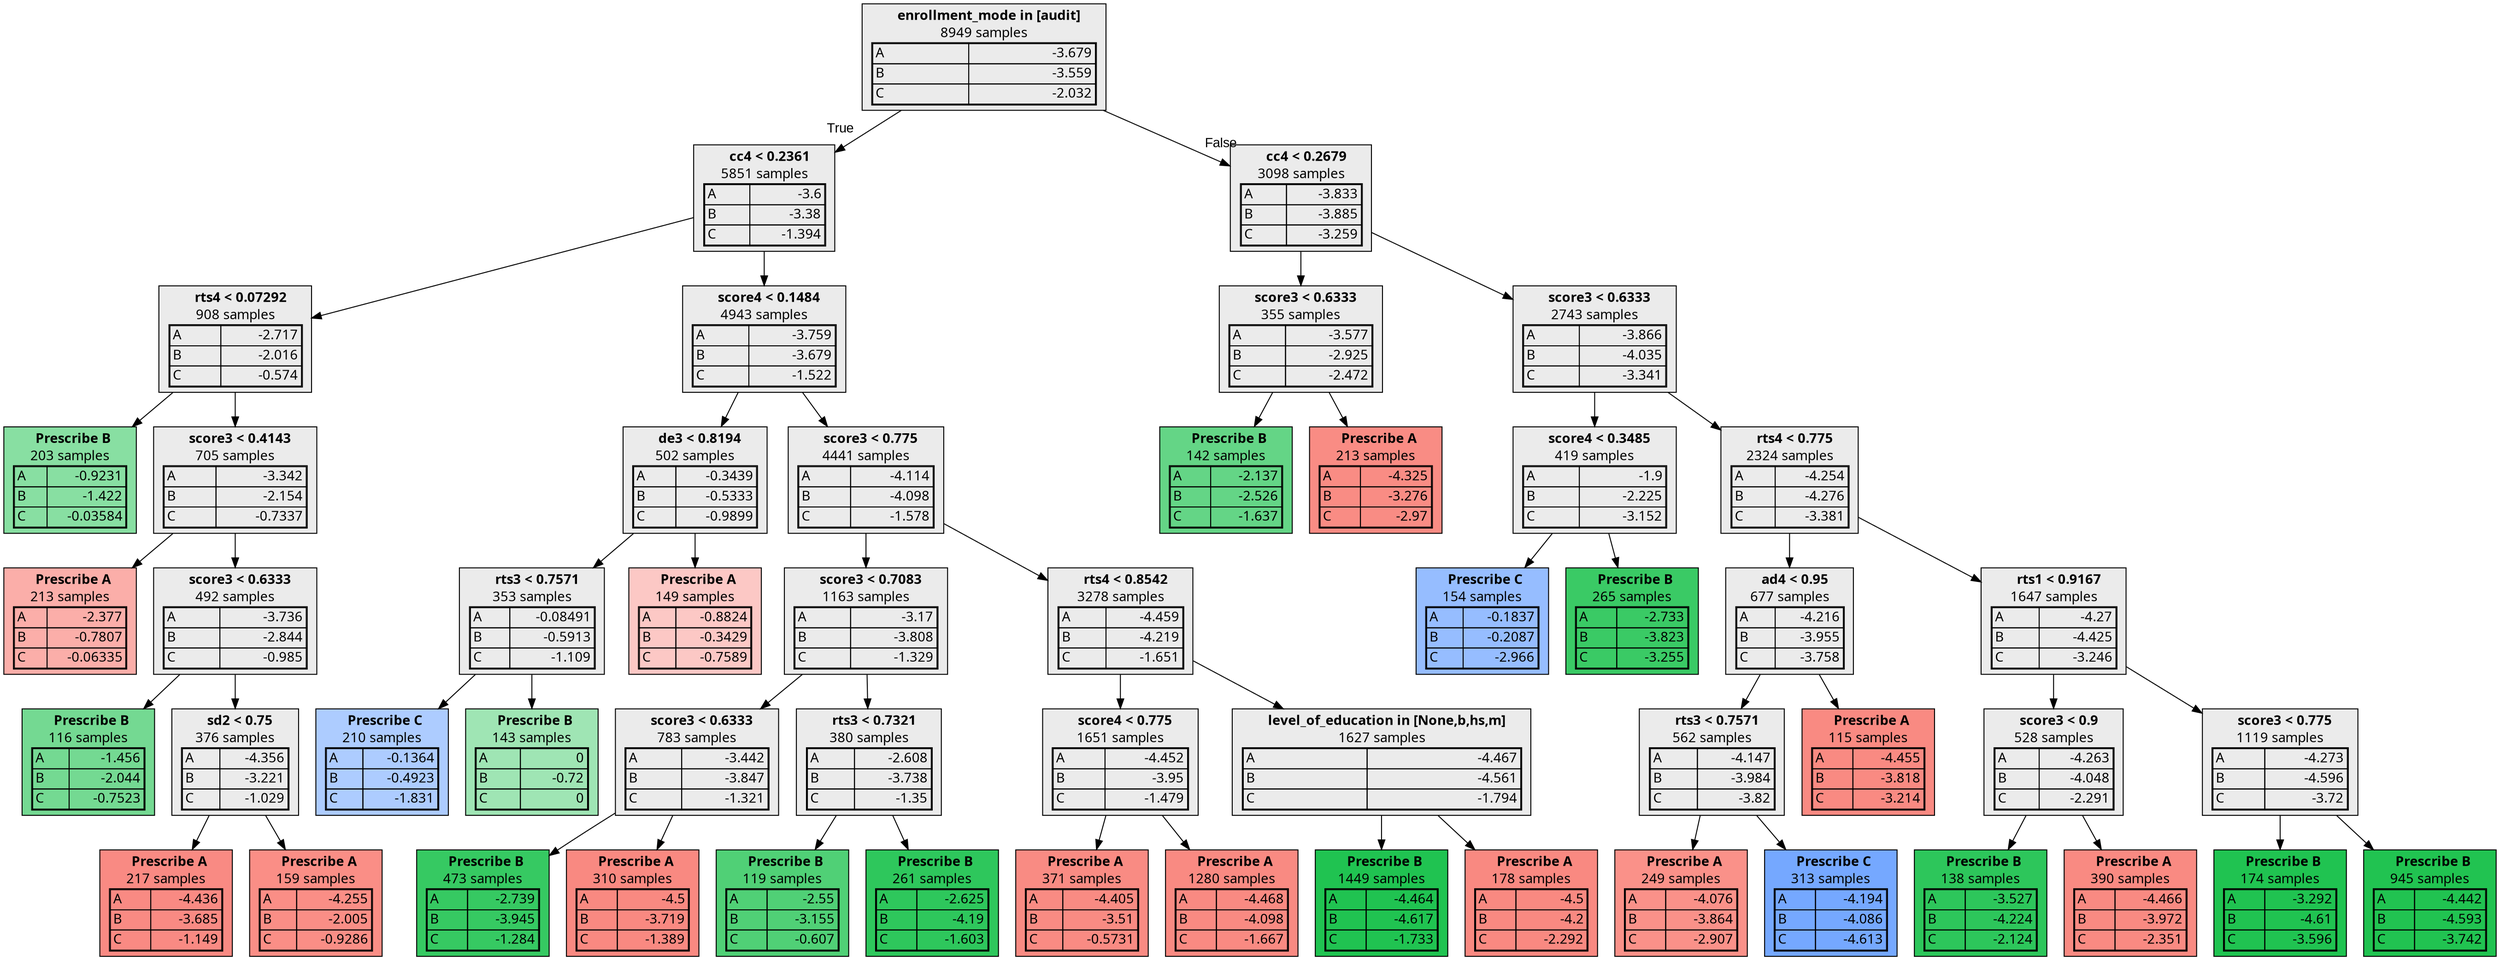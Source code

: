 digraph {
    1 [label=<  <TABLE BORDER="0" CELLPADDING="0">
      <TR>
    <TD>
      <B> enrollment_mode in [audit]</B>
    </TD>
  </TR>

    <TR>
      <TD>8949 samples</TD>
    </TR>
    <TR>
  <TD>
    <TABLE CELLSPACING="0">
      
        <TR class="highlighted">
    <TD ALIGN="LEFT">A</TD>
    <TD ALIGN="RIGHT">-3.679</TD>
  </TR>
  <TR >
    <TD ALIGN="LEFT">B</TD>
    <TD ALIGN="RIGHT">-3.559</TD>
  </TR>
  <TR >
    <TD ALIGN="LEFT">C</TD>
    <TD ALIGN="RIGHT">-2.032</TD>
  </TR>

    </TABLE>
  </TD>
</TR>

  </TABLE>
>,fillcolor="#EBEBEB",shape=box,fontname="bold arial",style="filled"];
    1 -> 2 [labeldistance=2.5, labelangle=45, headlabel="True",fontname="arial"];
    1 -> 33 [labeldistance=2.5, labelangle=-45, headlabel="False",fontname="arial"];
    2 [label=<  <TABLE BORDER="0" CELLPADDING="0">
      <TR>
    <TD>
      <B> cc4 &lt; 0.2361</B>
    </TD>
  </TR>

    <TR>
      <TD>5851 samples</TD>
    </TR>
    <TR>
  <TD>
    <TABLE CELLSPACING="0">
      
        <TR class="highlighted">
    <TD ALIGN="LEFT">A</TD>
    <TD ALIGN="RIGHT">-3.6</TD>
  </TR>
  <TR >
    <TD ALIGN="LEFT">B</TD>
    <TD ALIGN="RIGHT">-3.38</TD>
  </TR>
  <TR >
    <TD ALIGN="LEFT">C</TD>
    <TD ALIGN="RIGHT">-1.394</TD>
  </TR>

    </TABLE>
  </TD>
</TR>

  </TABLE>
>,fillcolor="#EBEBEB",shape=box,fontname="bold arial",style="filled"];
    2 -> 3;
    2 -> 12;
    3 [label=<  <TABLE BORDER="0" CELLPADDING="0">
      <TR>
    <TD>
      <B> rts4 &lt; 0.07292</B>
    </TD>
  </TR>

    <TR>
      <TD>908 samples</TD>
    </TR>
    <TR>
  <TD>
    <TABLE CELLSPACING="0">
      
        <TR class="highlighted">
    <TD ALIGN="LEFT">A</TD>
    <TD ALIGN="RIGHT">-2.717</TD>
  </TR>
  <TR >
    <TD ALIGN="LEFT">B</TD>
    <TD ALIGN="RIGHT">-2.016</TD>
  </TR>
  <TR >
    <TD ALIGN="LEFT">C</TD>
    <TD ALIGN="RIGHT">-0.574</TD>
  </TR>

    </TABLE>
  </TD>
</TR>

  </TABLE>
>,fillcolor="#EBEBEB",shape=box,fontname="bold arial",style="filled"];
    3 -> 4;
    3 -> 5;
    4 [label=<  <TABLE BORDER="0" CELLPADDING="0">
      <TR>
    <TD>
      <B>Prescribe B</B>
    </TD>
  </TR>

    <TR>
      <TD>203 samples</TD>
    </TR>
    <TR>
  <TD>
    <TABLE CELLSPACING="0">
      
        <TR >
    <TD ALIGN="LEFT">A</TD>
    <TD ALIGN="RIGHT">-0.9231</TD>
  </TR>
  <TR class="highlighted">
    <TD ALIGN="LEFT">B</TD>
    <TD ALIGN="RIGHT">-1.422</TD>
  </TR>
  <TR >
    <TD ALIGN="LEFT">C</TD>
    <TD ALIGN="RIGHT">-0.03584</TD>
  </TR>

    </TABLE>
  </TD>
</TR>

  </TABLE>
>,fillcolor="#00BA3877",shape=box,fontname="bold arial",style="filled",color=black];
    5 [label=<  <TABLE BORDER="0" CELLPADDING="0">
      <TR>
    <TD>
      <B> score3 &lt; 0.4143</B>
    </TD>
  </TR>

    <TR>
      <TD>705 samples</TD>
    </TR>
    <TR>
  <TD>
    <TABLE CELLSPACING="0">
      
        <TR class="highlighted">
    <TD ALIGN="LEFT">A</TD>
    <TD ALIGN="RIGHT">-3.342</TD>
  </TR>
  <TR >
    <TD ALIGN="LEFT">B</TD>
    <TD ALIGN="RIGHT">-2.154</TD>
  </TR>
  <TR >
    <TD ALIGN="LEFT">C</TD>
    <TD ALIGN="RIGHT">-0.7337</TD>
  </TR>

    </TABLE>
  </TD>
</TR>

  </TABLE>
>,fillcolor="#EBEBEB",shape=box,fontname="bold arial",style="filled"];
    5 -> 6;
    5 -> 7;
    6 [label=<  <TABLE BORDER="0" CELLPADDING="0">
      <TR>
    <TD>
      <B>Prescribe A</B>
    </TD>
  </TR>

    <TR>
      <TD>213 samples</TD>
    </TR>
    <TR>
  <TD>
    <TABLE CELLSPACING="0">
      
        <TR class="highlighted">
    <TD ALIGN="LEFT">A</TD>
    <TD ALIGN="RIGHT">-2.377</TD>
  </TR>
  <TR >
    <TD ALIGN="LEFT">B</TD>
    <TD ALIGN="RIGHT">-0.7807</TD>
  </TR>
  <TR >
    <TD ALIGN="LEFT">C</TD>
    <TD ALIGN="RIGHT">-0.06335</TD>
  </TR>

    </TABLE>
  </TD>
</TR>

  </TABLE>
>,fillcolor="#F8766D96",shape=box,fontname="bold arial",style="filled",color=black];
    7 [label=<  <TABLE BORDER="0" CELLPADDING="0">
      <TR>
    <TD>
      <B> score3 &lt; 0.6333</B>
    </TD>
  </TR>

    <TR>
      <TD>492 samples</TD>
    </TR>
    <TR>
  <TD>
    <TABLE CELLSPACING="0">
      
        <TR class="highlighted">
    <TD ALIGN="LEFT">A</TD>
    <TD ALIGN="RIGHT">-3.736</TD>
  </TR>
  <TR >
    <TD ALIGN="LEFT">B</TD>
    <TD ALIGN="RIGHT">-2.844</TD>
  </TR>
  <TR >
    <TD ALIGN="LEFT">C</TD>
    <TD ALIGN="RIGHT">-0.985</TD>
  </TR>

    </TABLE>
  </TD>
</TR>

  </TABLE>
>,fillcolor="#EBEBEB",shape=box,fontname="bold arial",style="filled"];
    7 -> 8;
    7 -> 9;
    8 [label=<  <TABLE BORDER="0" CELLPADDING="0">
      <TR>
    <TD>
      <B>Prescribe B</B>
    </TD>
  </TR>

    <TR>
      <TD>116 samples</TD>
    </TR>
    <TR>
  <TD>
    <TABLE CELLSPACING="0">
      
        <TR >
    <TD ALIGN="LEFT">A</TD>
    <TD ALIGN="RIGHT">-1.456</TD>
  </TR>
  <TR class="highlighted">
    <TD ALIGN="LEFT">B</TD>
    <TD ALIGN="RIGHT">-2.044</TD>
  </TR>
  <TR >
    <TD ALIGN="LEFT">C</TD>
    <TD ALIGN="RIGHT">-0.7523</TD>
  </TR>

    </TABLE>
  </TD>
</TR>

  </TABLE>
>,fillcolor="#00BA388b",shape=box,fontname="bold arial",style="filled",color=black];
    9 [label=<  <TABLE BORDER="0" CELLPADDING="0">
      <TR>
    <TD>
      <B> sd2 &lt; 0.75</B>
    </TD>
  </TR>

    <TR>
      <TD>376 samples</TD>
    </TR>
    <TR>
  <TD>
    <TABLE CELLSPACING="0">
      
        <TR class="highlighted">
    <TD ALIGN="LEFT">A</TD>
    <TD ALIGN="RIGHT">-4.356</TD>
  </TR>
  <TR >
    <TD ALIGN="LEFT">B</TD>
    <TD ALIGN="RIGHT">-3.221</TD>
  </TR>
  <TR >
    <TD ALIGN="LEFT">C</TD>
    <TD ALIGN="RIGHT">-1.029</TD>
  </TR>

    </TABLE>
  </TD>
</TR>

  </TABLE>
>,fillcolor="#EBEBEB",shape=box,fontname="bold arial",style="filled"];
    9 -> 10;
    9 -> 11;
    10 [label=<  <TABLE BORDER="0" CELLPADDING="0">
      <TR>
    <TD>
      <B>Prescribe A</B>
    </TD>
  </TR>

    <TR>
      <TD>217 samples</TD>
    </TR>
    <TR>
  <TD>
    <TABLE CELLSPACING="0">
      
        <TR class="highlighted">
    <TD ALIGN="LEFT">A</TD>
    <TD ALIGN="RIGHT">-4.436</TD>
  </TR>
  <TR >
    <TD ALIGN="LEFT">B</TD>
    <TD ALIGN="RIGHT">-3.685</TD>
  </TR>
  <TR >
    <TD ALIGN="LEFT">C</TD>
    <TD ALIGN="RIGHT">-1.149</TD>
  </TR>

    </TABLE>
  </TD>
</TR>

  </TABLE>
>,fillcolor="#F8766Dd9",shape=box,fontname="bold arial",style="filled",color=black];
    11 [label=<  <TABLE BORDER="0" CELLPADDING="0">
      <TR>
    <TD>
      <B>Prescribe A</B>
    </TD>
  </TR>

    <TR>
      <TD>159 samples</TD>
    </TR>
    <TR>
  <TD>
    <TABLE CELLSPACING="0">
      
        <TR class="highlighted">
    <TD ALIGN="LEFT">A</TD>
    <TD ALIGN="RIGHT">-4.255</TD>
  </TR>
  <TR >
    <TD ALIGN="LEFT">B</TD>
    <TD ALIGN="RIGHT">-2.005</TD>
  </TR>
  <TR >
    <TD ALIGN="LEFT">C</TD>
    <TD ALIGN="RIGHT">-0.9286</TD>
  </TR>

    </TABLE>
  </TD>
</TR>

  </TABLE>
>,fillcolor="#F8766Dd3",shape=box,fontname="bold arial",style="filled",color=black];
    12 [label=<  <TABLE BORDER="0" CELLPADDING="0">
      <TR>
    <TD>
      <B> score4 &lt; 0.1484</B>
    </TD>
  </TR>

    <TR>
      <TD>4943 samples</TD>
    </TR>
    <TR>
  <TD>
    <TABLE CELLSPACING="0">
      
        <TR class="highlighted">
    <TD ALIGN="LEFT">A</TD>
    <TD ALIGN="RIGHT">-3.759</TD>
  </TR>
  <TR >
    <TD ALIGN="LEFT">B</TD>
    <TD ALIGN="RIGHT">-3.679</TD>
  </TR>
  <TR >
    <TD ALIGN="LEFT">C</TD>
    <TD ALIGN="RIGHT">-1.522</TD>
  </TR>

    </TABLE>
  </TD>
</TR>

  </TABLE>
>,fillcolor="#EBEBEB",shape=box,fontname="bold arial",style="filled"];
    12 -> 13;
    12 -> 18;
    13 [label=<  <TABLE BORDER="0" CELLPADDING="0">
      <TR>
    <TD>
      <B> de3 &lt; 0.8194</B>
    </TD>
  </TR>

    <TR>
      <TD>502 samples</TD>
    </TR>
    <TR>
  <TD>
    <TABLE CELLSPACING="0">
      
        <TR >
    <TD ALIGN="LEFT">A</TD>
    <TD ALIGN="RIGHT">-0.3439</TD>
  </TR>
  <TR >
    <TD ALIGN="LEFT">B</TD>
    <TD ALIGN="RIGHT">-0.5333</TD>
  </TR>
  <TR class="highlighted">
    <TD ALIGN="LEFT">C</TD>
    <TD ALIGN="RIGHT">-0.9899</TD>
  </TR>

    </TABLE>
  </TD>
</TR>

  </TABLE>
>,fillcolor="#EBEBEB",shape=box,fontname="bold arial",style="filled"];
    13 -> 14;
    13 -> 17;
    14 [label=<  <TABLE BORDER="0" CELLPADDING="0">
      <TR>
    <TD>
      <B> rts3 &lt; 0.7571</B>
    </TD>
  </TR>

    <TR>
      <TD>353 samples</TD>
    </TR>
    <TR>
  <TD>
    <TABLE CELLSPACING="0">
      
        <TR >
    <TD ALIGN="LEFT">A</TD>
    <TD ALIGN="RIGHT">-0.08491</TD>
  </TR>
  <TR >
    <TD ALIGN="LEFT">B</TD>
    <TD ALIGN="RIGHT">-0.5913</TD>
  </TR>
  <TR class="highlighted">
    <TD ALIGN="LEFT">C</TD>
    <TD ALIGN="RIGHT">-1.109</TD>
  </TR>

    </TABLE>
  </TD>
</TR>

  </TABLE>
>,fillcolor="#EBEBEB",shape=box,fontname="bold arial",style="filled"];
    14 -> 15;
    14 -> 16;
    15 [label=<  <TABLE BORDER="0" CELLPADDING="0">
      <TR>
    <TD>
      <B>Prescribe C</B>
    </TD>
  </TR>

    <TR>
      <TD>210 samples</TD>
    </TR>
    <TR>
  <TD>
    <TABLE CELLSPACING="0">
      
        <TR >
    <TD ALIGN="LEFT">A</TD>
    <TD ALIGN="RIGHT">-0.1364</TD>
  </TR>
  <TR >
    <TD ALIGN="LEFT">B</TD>
    <TD ALIGN="RIGHT">-0.4923</TD>
  </TR>
  <TR class="highlighted">
    <TD ALIGN="LEFT">C</TD>
    <TD ALIGN="RIGHT">-1.831</TD>
  </TR>

    </TABLE>
  </TD>
</TR>

  </TABLE>
>,fillcolor="#619CFF84",shape=box,fontname="bold arial",style="filled",color=black];
    16 [label=<  <TABLE BORDER="0" CELLPADDING="0">
      <TR>
    <TD>
      <B>Prescribe B</B>
    </TD>
  </TR>

    <TR>
      <TD>143 samples</TD>
    </TR>
    <TR>
  <TD>
    <TABLE CELLSPACING="0">
      
        <TR >
    <TD ALIGN="LEFT">A</TD>
    <TD ALIGN="RIGHT">0</TD>
  </TR>
  <TR class="highlighted">
    <TD ALIGN="LEFT">B</TD>
    <TD ALIGN="RIGHT">-0.72</TD>
  </TR>
  <TR >
    <TD ALIGN="LEFT">C</TD>
    <TD ALIGN="RIGHT">0</TD>
  </TR>

    </TABLE>
  </TD>
</TR>

  </TABLE>
>,fillcolor="#00BA3860",shape=box,fontname="bold arial",style="filled",color=black];
    17 [label=<  <TABLE BORDER="0" CELLPADDING="0">
      <TR>
    <TD>
      <B>Prescribe A</B>
    </TD>
  </TR>

    <TR>
      <TD>149 samples</TD>
    </TR>
    <TR>
  <TD>
    <TABLE CELLSPACING="0">
      
        <TR class="highlighted">
    <TD ALIGN="LEFT">A</TD>
    <TD ALIGN="RIGHT">-0.8824</TD>
  </TR>
  <TR >
    <TD ALIGN="LEFT">B</TD>
    <TD ALIGN="RIGHT">-0.3429</TD>
  </TR>
  <TR >
    <TD ALIGN="LEFT">C</TD>
    <TD ALIGN="RIGHT">-0.7589</TD>
  </TR>

    </TABLE>
  </TD>
</TR>

  </TABLE>
>,fillcolor="#F8766D65",shape=box,fontname="bold arial",style="filled",color=black];
    18 [label=<  <TABLE BORDER="0" CELLPADDING="0">
      <TR>
    <TD>
      <B> score3 &lt; 0.775</B>
    </TD>
  </TR>

    <TR>
      <TD>4441 samples</TD>
    </TR>
    <TR>
  <TD>
    <TABLE CELLSPACING="0">
      
        <TR class="highlighted">
    <TD ALIGN="LEFT">A</TD>
    <TD ALIGN="RIGHT">-4.114</TD>
  </TR>
  <TR >
    <TD ALIGN="LEFT">B</TD>
    <TD ALIGN="RIGHT">-4.098</TD>
  </TR>
  <TR >
    <TD ALIGN="LEFT">C</TD>
    <TD ALIGN="RIGHT">-1.578</TD>
  </TR>

    </TABLE>
  </TD>
</TR>

  </TABLE>
>,fillcolor="#EBEBEB",shape=box,fontname="bold arial",style="filled"];
    18 -> 19;
    18 -> 26;
    19 [label=<  <TABLE BORDER="0" CELLPADDING="0">
      <TR>
    <TD>
      <B> score3 &lt; 0.7083</B>
    </TD>
  </TR>

    <TR>
      <TD>1163 samples</TD>
    </TR>
    <TR>
  <TD>
    <TABLE CELLSPACING="0">
      
        <TR >
    <TD ALIGN="LEFT">A</TD>
    <TD ALIGN="RIGHT">-3.17</TD>
  </TR>
  <TR class="highlighted">
    <TD ALIGN="LEFT">B</TD>
    <TD ALIGN="RIGHT">-3.808</TD>
  </TR>
  <TR >
    <TD ALIGN="LEFT">C</TD>
    <TD ALIGN="RIGHT">-1.329</TD>
  </TR>

    </TABLE>
  </TD>
</TR>

  </TABLE>
>,fillcolor="#EBEBEB",shape=box,fontname="bold arial",style="filled"];
    19 -> 20;
    19 -> 23;
    20 [label=<  <TABLE BORDER="0" CELLPADDING="0">
      <TR>
    <TD>
      <B> score3 &lt; 0.6333</B>
    </TD>
  </TR>

    <TR>
      <TD>783 samples</TD>
    </TR>
    <TR>
  <TD>
    <TABLE CELLSPACING="0">
      
        <TR >
    <TD ALIGN="LEFT">A</TD>
    <TD ALIGN="RIGHT">-3.442</TD>
  </TR>
  <TR class="highlighted">
    <TD ALIGN="LEFT">B</TD>
    <TD ALIGN="RIGHT">-3.847</TD>
  </TR>
  <TR >
    <TD ALIGN="LEFT">C</TD>
    <TD ALIGN="RIGHT">-1.321</TD>
  </TR>

    </TABLE>
  </TD>
</TR>

  </TABLE>
>,fillcolor="#EBEBEB",shape=box,fontname="bold arial",style="filled"];
    20 -> 21;
    20 -> 22;
    21 [label=<  <TABLE BORDER="0" CELLPADDING="0">
      <TR>
    <TD>
      <B>Prescribe B</B>
    </TD>
  </TR>

    <TR>
      <TD>473 samples</TD>
    </TR>
    <TR>
  <TD>
    <TABLE CELLSPACING="0">
      
        <TR >
    <TD ALIGN="LEFT">A</TD>
    <TD ALIGN="RIGHT">-2.739</TD>
  </TR>
  <TR class="highlighted">
    <TD ALIGN="LEFT">B</TD>
    <TD ALIGN="RIGHT">-3.945</TD>
  </TR>
  <TR >
    <TD ALIGN="LEFT">C</TD>
    <TD ALIGN="RIGHT">-1.284</TD>
  </TR>

    </TABLE>
  </TD>
</TR>

  </TABLE>
>,fillcolor="#00BA38c9",shape=box,fontname="bold arial",style="filled",color=black];
    22 [label=<  <TABLE BORDER="0" CELLPADDING="0">
      <TR>
    <TD>
      <B>Prescribe A</B>
    </TD>
  </TR>

    <TR>
      <TD>310 samples</TD>
    </TR>
    <TR>
  <TD>
    <TABLE CELLSPACING="0">
      
        <TR class="highlighted">
    <TD ALIGN="LEFT">A</TD>
    <TD ALIGN="RIGHT">-4.5</TD>
  </TR>
  <TR >
    <TD ALIGN="LEFT">B</TD>
    <TD ALIGN="RIGHT">-3.719</TD>
  </TR>
  <TR >
    <TD ALIGN="LEFT">C</TD>
    <TD ALIGN="RIGHT">-1.389</TD>
  </TR>

    </TABLE>
  </TD>
</TR>

  </TABLE>
>,fillcolor="#F8766Ddb",shape=box,fontname="bold arial",style="filled",color=black];
    23 [label=<  <TABLE BORDER="0" CELLPADDING="0">
      <TR>
    <TD>
      <B> rts3 &lt; 0.7321</B>
    </TD>
  </TR>

    <TR>
      <TD>380 samples</TD>
    </TR>
    <TR>
  <TD>
    <TABLE CELLSPACING="0">
      
        <TR >
    <TD ALIGN="LEFT">A</TD>
    <TD ALIGN="RIGHT">-2.608</TD>
  </TR>
  <TR class="highlighted">
    <TD ALIGN="LEFT">B</TD>
    <TD ALIGN="RIGHT">-3.738</TD>
  </TR>
  <TR >
    <TD ALIGN="LEFT">C</TD>
    <TD ALIGN="RIGHT">-1.35</TD>
  </TR>

    </TABLE>
  </TD>
</TR>

  </TABLE>
>,fillcolor="#EBEBEB",shape=box,fontname="bold arial",style="filled"];
    23 -> 24;
    23 -> 25;
    24 [label=<  <TABLE BORDER="0" CELLPADDING="0">
      <TR>
    <TD>
      <B>Prescribe B</B>
    </TD>
  </TR>

    <TR>
      <TD>119 samples</TD>
    </TR>
    <TR>
  <TD>
    <TABLE CELLSPACING="0">
      
        <TR >
    <TD ALIGN="LEFT">A</TD>
    <TD ALIGN="RIGHT">-2.55</TD>
  </TR>
  <TR class="highlighted">
    <TD ALIGN="LEFT">B</TD>
    <TD ALIGN="RIGHT">-3.155</TD>
  </TR>
  <TR >
    <TD ALIGN="LEFT">C</TD>
    <TD ALIGN="RIGHT">-0.607</TD>
  </TR>

    </TABLE>
  </TD>
</TR>

  </TABLE>
>,fillcolor="#00BA38af",shape=box,fontname="bold arial",style="filled",color=black];
    25 [label=<  <TABLE BORDER="0" CELLPADDING="0">
      <TR>
    <TD>
      <B>Prescribe B</B>
    </TD>
  </TR>

    <TR>
      <TD>261 samples</TD>
    </TR>
    <TR>
  <TD>
    <TABLE CELLSPACING="0">
      
        <TR >
    <TD ALIGN="LEFT">A</TD>
    <TD ALIGN="RIGHT">-2.625</TD>
  </TR>
  <TR class="highlighted">
    <TD ALIGN="LEFT">B</TD>
    <TD ALIGN="RIGHT">-4.19</TD>
  </TR>
  <TR >
    <TD ALIGN="LEFT">C</TD>
    <TD ALIGN="RIGHT">-1.603</TD>
  </TR>

    </TABLE>
  </TD>
</TR>

  </TABLE>
>,fillcolor="#00BA38d1",shape=box,fontname="bold arial",style="filled",color=black];
    26 [label=<  <TABLE BORDER="0" CELLPADDING="0">
      <TR>
    <TD>
      <B> rts4 &lt; 0.8542</B>
    </TD>
  </TR>

    <TR>
      <TD>3278 samples</TD>
    </TR>
    <TR>
  <TD>
    <TABLE CELLSPACING="0">
      
        <TR class="highlighted">
    <TD ALIGN="LEFT">A</TD>
    <TD ALIGN="RIGHT">-4.459</TD>
  </TR>
  <TR >
    <TD ALIGN="LEFT">B</TD>
    <TD ALIGN="RIGHT">-4.219</TD>
  </TR>
  <TR >
    <TD ALIGN="LEFT">C</TD>
    <TD ALIGN="RIGHT">-1.651</TD>
  </TR>

    </TABLE>
  </TD>
</TR>

  </TABLE>
>,fillcolor="#EBEBEB",shape=box,fontname="bold arial",style="filled"];
    26 -> 27;
    26 -> 30;
    27 [label=<  <TABLE BORDER="0" CELLPADDING="0">
      <TR>
    <TD>
      <B> score4 &lt; 0.775</B>
    </TD>
  </TR>

    <TR>
      <TD>1651 samples</TD>
    </TR>
    <TR>
  <TD>
    <TABLE CELLSPACING="0">
      
        <TR class="highlighted">
    <TD ALIGN="LEFT">A</TD>
    <TD ALIGN="RIGHT">-4.452</TD>
  </TR>
  <TR >
    <TD ALIGN="LEFT">B</TD>
    <TD ALIGN="RIGHT">-3.95</TD>
  </TR>
  <TR >
    <TD ALIGN="LEFT">C</TD>
    <TD ALIGN="RIGHT">-1.479</TD>
  </TR>

    </TABLE>
  </TD>
</TR>

  </TABLE>
>,fillcolor="#EBEBEB",shape=box,fontname="bold arial",style="filled"];
    27 -> 28;
    27 -> 29;
    28 [label=<  <TABLE BORDER="0" CELLPADDING="0">
      <TR>
    <TD>
      <B>Prescribe A</B>
    </TD>
  </TR>

    <TR>
      <TD>371 samples</TD>
    </TR>
    <TR>
  <TD>
    <TABLE CELLSPACING="0">
      
        <TR class="highlighted">
    <TD ALIGN="LEFT">A</TD>
    <TD ALIGN="RIGHT">-4.405</TD>
  </TR>
  <TR >
    <TD ALIGN="LEFT">B</TD>
    <TD ALIGN="RIGHT">-3.51</TD>
  </TR>
  <TR >
    <TD ALIGN="LEFT">C</TD>
    <TD ALIGN="RIGHT">-0.5731</TD>
  </TR>

    </TABLE>
  </TD>
</TR>

  </TABLE>
>,fillcolor="#F8766Dd8",shape=box,fontname="bold arial",style="filled",color=black];
    29 [label=<  <TABLE BORDER="0" CELLPADDING="0">
      <TR>
    <TD>
      <B>Prescribe A</B>
    </TD>
  </TR>

    <TR>
      <TD>1280 samples</TD>
    </TR>
    <TR>
  <TD>
    <TABLE CELLSPACING="0">
      
        <TR class="highlighted">
    <TD ALIGN="LEFT">A</TD>
    <TD ALIGN="RIGHT">-4.468</TD>
  </TR>
  <TR >
    <TD ALIGN="LEFT">B</TD>
    <TD ALIGN="RIGHT">-4.098</TD>
  </TR>
  <TR >
    <TD ALIGN="LEFT">C</TD>
    <TD ALIGN="RIGHT">-1.667</TD>
  </TR>

    </TABLE>
  </TD>
</TR>

  </TABLE>
>,fillcolor="#F8766Dda",shape=box,fontname="bold arial",style="filled",color=black];
    30 [label=<  <TABLE BORDER="0" CELLPADDING="0">
      <TR>
    <TD>
      <B> level_of_education in [None,b,hs,m]</B>
    </TD>
  </TR>

    <TR>
      <TD>1627 samples</TD>
    </TR>
    <TR>
  <TD>
    <TABLE CELLSPACING="0">
      
        <TR >
    <TD ALIGN="LEFT">A</TD>
    <TD ALIGN="RIGHT">-4.467</TD>
  </TR>
  <TR class="highlighted">
    <TD ALIGN="LEFT">B</TD>
    <TD ALIGN="RIGHT">-4.561</TD>
  </TR>
  <TR >
    <TD ALIGN="LEFT">C</TD>
    <TD ALIGN="RIGHT">-1.794</TD>
  </TR>

    </TABLE>
  </TD>
</TR>

  </TABLE>
>,fillcolor="#EBEBEB",shape=box,fontname="bold arial",style="filled"];
    30 -> 31;
    30 -> 32;
    31 [label=<  <TABLE BORDER="0" CELLPADDING="0">
      <TR>
    <TD>
      <B>Prescribe B</B>
    </TD>
  </TR>

    <TR>
      <TD>1449 samples</TD>
    </TR>
    <TR>
  <TD>
    <TABLE CELLSPACING="0">
      
        <TR >
    <TD ALIGN="LEFT">A</TD>
    <TD ALIGN="RIGHT">-4.464</TD>
  </TR>
  <TR class="highlighted">
    <TD ALIGN="LEFT">B</TD>
    <TD ALIGN="RIGHT">-4.617</TD>
  </TR>
  <TR >
    <TD ALIGN="LEFT">C</TD>
    <TD ALIGN="RIGHT">-1.733</TD>
  </TR>

    </TABLE>
  </TD>
</TR>

  </TABLE>
>,fillcolor="#00BA38df",shape=box,fontname="bold arial",style="filled",color=black];
    32 [label=<  <TABLE BORDER="0" CELLPADDING="0">
      <TR>
    <TD>
      <B>Prescribe A</B>
    </TD>
  </TR>

    <TR>
      <TD>178 samples</TD>
    </TR>
    <TR>
  <TD>
    <TABLE CELLSPACING="0">
      
        <TR class="highlighted">
    <TD ALIGN="LEFT">A</TD>
    <TD ALIGN="RIGHT">-4.5</TD>
  </TR>
  <TR >
    <TD ALIGN="LEFT">B</TD>
    <TD ALIGN="RIGHT">-4.2</TD>
  </TR>
  <TR >
    <TD ALIGN="LEFT">C</TD>
    <TD ALIGN="RIGHT">-2.292</TD>
  </TR>

    </TABLE>
  </TD>
</TR>

  </TABLE>
>,fillcolor="#F8766Ddb",shape=box,fontname="bold arial",style="filled",color=black];
    33 [label=<  <TABLE BORDER="0" CELLPADDING="0">
      <TR>
    <TD>
      <B> cc4 &lt; 0.2679</B>
    </TD>
  </TR>

    <TR>
      <TD>3098 samples</TD>
    </TR>
    <TR>
  <TD>
    <TABLE CELLSPACING="0">
      
        <TR >
    <TD ALIGN="LEFT">A</TD>
    <TD ALIGN="RIGHT">-3.833</TD>
  </TR>
  <TR class="highlighted">
    <TD ALIGN="LEFT">B</TD>
    <TD ALIGN="RIGHT">-3.885</TD>
  </TR>
  <TR >
    <TD ALIGN="LEFT">C</TD>
    <TD ALIGN="RIGHT">-3.259</TD>
  </TR>

    </TABLE>
  </TD>
</TR>

  </TABLE>
>,fillcolor="#EBEBEB",shape=box,fontname="bold arial",style="filled"];
    33 -> 34;
    33 -> 37;
    34 [label=<  <TABLE BORDER="0" CELLPADDING="0">
      <TR>
    <TD>
      <B> score3 &lt; 0.6333</B>
    </TD>
  </TR>

    <TR>
      <TD>355 samples</TD>
    </TR>
    <TR>
  <TD>
    <TABLE CELLSPACING="0">
      
        <TR class="highlighted">
    <TD ALIGN="LEFT">A</TD>
    <TD ALIGN="RIGHT">-3.577</TD>
  </TR>
  <TR >
    <TD ALIGN="LEFT">B</TD>
    <TD ALIGN="RIGHT">-2.925</TD>
  </TR>
  <TR >
    <TD ALIGN="LEFT">C</TD>
    <TD ALIGN="RIGHT">-2.472</TD>
  </TR>

    </TABLE>
  </TD>
</TR>

  </TABLE>
>,fillcolor="#EBEBEB",shape=box,fontname="bold arial",style="filled"];
    34 -> 35;
    34 -> 36;
    35 [label=<  <TABLE BORDER="0" CELLPADDING="0">
      <TR>
    <TD>
      <B>Prescribe B</B>
    </TD>
  </TR>

    <TR>
      <TD>142 samples</TD>
    </TR>
    <TR>
  <TD>
    <TABLE CELLSPACING="0">
      
        <TR >
    <TD ALIGN="LEFT">A</TD>
    <TD ALIGN="RIGHT">-2.137</TD>
  </TR>
  <TR class="highlighted">
    <TD ALIGN="LEFT">B</TD>
    <TD ALIGN="RIGHT">-2.526</TD>
  </TR>
  <TR >
    <TD ALIGN="LEFT">C</TD>
    <TD ALIGN="RIGHT">-1.637</TD>
  </TR>

    </TABLE>
  </TD>
</TR>

  </TABLE>
>,fillcolor="#00BA389b",shape=box,fontname="bold arial",style="filled",color=black];
    36 [label=<  <TABLE BORDER="0" CELLPADDING="0">
      <TR>
    <TD>
      <B>Prescribe A</B>
    </TD>
  </TR>

    <TR>
      <TD>213 samples</TD>
    </TR>
    <TR>
  <TD>
    <TABLE CELLSPACING="0">
      
        <TR class="highlighted">
    <TD ALIGN="LEFT">A</TD>
    <TD ALIGN="RIGHT">-4.325</TD>
  </TR>
  <TR >
    <TD ALIGN="LEFT">B</TD>
    <TD ALIGN="RIGHT">-3.276</TD>
  </TR>
  <TR >
    <TD ALIGN="LEFT">C</TD>
    <TD ALIGN="RIGHT">-2.97</TD>
  </TR>

    </TABLE>
  </TD>
</TR>

  </TABLE>
>,fillcolor="#F8766Dd6",shape=box,fontname="bold arial",style="filled",color=black];
    37 [label=<  <TABLE BORDER="0" CELLPADDING="0">
      <TR>
    <TD>
      <B> score3 &lt; 0.6333</B>
    </TD>
  </TR>

    <TR>
      <TD>2743 samples</TD>
    </TR>
    <TR>
  <TD>
    <TABLE CELLSPACING="0">
      
        <TR >
    <TD ALIGN="LEFT">A</TD>
    <TD ALIGN="RIGHT">-3.866</TD>
  </TR>
  <TR class="highlighted">
    <TD ALIGN="LEFT">B</TD>
    <TD ALIGN="RIGHT">-4.035</TD>
  </TR>
  <TR >
    <TD ALIGN="LEFT">C</TD>
    <TD ALIGN="RIGHT">-3.341</TD>
  </TR>

    </TABLE>
  </TD>
</TR>

  </TABLE>
>,fillcolor="#EBEBEB",shape=box,fontname="bold arial",style="filled"];
    37 -> 38;
    37 -> 41;
    38 [label=<  <TABLE BORDER="0" CELLPADDING="0">
      <TR>
    <TD>
      <B> score4 &lt; 0.3485</B>
    </TD>
  </TR>

    <TR>
      <TD>419 samples</TD>
    </TR>
    <TR>
  <TD>
    <TABLE CELLSPACING="0">
      
        <TR >
    <TD ALIGN="LEFT">A</TD>
    <TD ALIGN="RIGHT">-1.9</TD>
  </TR>
  <TR >
    <TD ALIGN="LEFT">B</TD>
    <TD ALIGN="RIGHT">-2.225</TD>
  </TR>
  <TR class="highlighted">
    <TD ALIGN="LEFT">C</TD>
    <TD ALIGN="RIGHT">-3.152</TD>
  </TR>

    </TABLE>
  </TD>
</TR>

  </TABLE>
>,fillcolor="#EBEBEB",shape=box,fontname="bold arial",style="filled"];
    38 -> 39;
    38 -> 40;
    39 [label=<  <TABLE BORDER="0" CELLPADDING="0">
      <TR>
    <TD>
      <B>Prescribe C</B>
    </TD>
  </TR>

    <TR>
      <TD>154 samples</TD>
    </TR>
    <TR>
  <TD>
    <TABLE CELLSPACING="0">
      
        <TR >
    <TD ALIGN="LEFT">A</TD>
    <TD ALIGN="RIGHT">-0.1837</TD>
  </TR>
  <TR >
    <TD ALIGN="LEFT">B</TD>
    <TD ALIGN="RIGHT">-0.2087</TD>
  </TR>
  <TR class="highlighted">
    <TD ALIGN="LEFT">C</TD>
    <TD ALIGN="RIGHT">-2.966</TD>
  </TR>

    </TABLE>
  </TD>
</TR>

  </TABLE>
>,fillcolor="#619CFFa9",shape=box,fontname="bold arial",style="filled",color=black];
    40 [label=<  <TABLE BORDER="0" CELLPADDING="0">
      <TR>
    <TD>
      <B>Prescribe B</B>
    </TD>
  </TR>

    <TR>
      <TD>265 samples</TD>
    </TR>
    <TR>
  <TD>
    <TABLE CELLSPACING="0">
      
        <TR >
    <TD ALIGN="LEFT">A</TD>
    <TD ALIGN="RIGHT">-2.733</TD>
  </TR>
  <TR class="highlighted">
    <TD ALIGN="LEFT">B</TD>
    <TD ALIGN="RIGHT">-3.823</TD>
  </TR>
  <TR >
    <TD ALIGN="LEFT">C</TD>
    <TD ALIGN="RIGHT">-3.255</TD>
  </TR>

    </TABLE>
  </TD>
</TR>

  </TABLE>
>,fillcolor="#00BA38c5",shape=box,fontname="bold arial",style="filled",color=black];
    41 [label=<  <TABLE BORDER="0" CELLPADDING="0">
      <TR>
    <TD>
      <B> rts4 &lt; 0.775</B>
    </TD>
  </TR>

    <TR>
      <TD>2324 samples</TD>
    </TR>
    <TR>
  <TD>
    <TABLE CELLSPACING="0">
      
        <TR >
    <TD ALIGN="LEFT">A</TD>
    <TD ALIGN="RIGHT">-4.254</TD>
  </TR>
  <TR class="highlighted">
    <TD ALIGN="LEFT">B</TD>
    <TD ALIGN="RIGHT">-4.276</TD>
  </TR>
  <TR >
    <TD ALIGN="LEFT">C</TD>
    <TD ALIGN="RIGHT">-3.381</TD>
  </TR>

    </TABLE>
  </TD>
</TR>

  </TABLE>
>,fillcolor="#EBEBEB",shape=box,fontname="bold arial",style="filled"];
    41 -> 42;
    41 -> 47;
    42 [label=<  <TABLE BORDER="0" CELLPADDING="0">
      <TR>
    <TD>
      <B> ad4 &lt; 0.95</B>
    </TD>
  </TR>

    <TR>
      <TD>677 samples</TD>
    </TR>
    <TR>
  <TD>
    <TABLE CELLSPACING="0">
      
        <TR class="highlighted">
    <TD ALIGN="LEFT">A</TD>
    <TD ALIGN="RIGHT">-4.216</TD>
  </TR>
  <TR >
    <TD ALIGN="LEFT">B</TD>
    <TD ALIGN="RIGHT">-3.955</TD>
  </TR>
  <TR >
    <TD ALIGN="LEFT">C</TD>
    <TD ALIGN="RIGHT">-3.758</TD>
  </TR>

    </TABLE>
  </TD>
</TR>

  </TABLE>
>,fillcolor="#EBEBEB",shape=box,fontname="bold arial",style="filled"];
    42 -> 43;
    42 -> 46;
    43 [label=<  <TABLE BORDER="0" CELLPADDING="0">
      <TR>
    <TD>
      <B> rts3 &lt; 0.7571</B>
    </TD>
  </TR>

    <TR>
      <TD>562 samples</TD>
    </TR>
    <TR>
  <TD>
    <TABLE CELLSPACING="0">
      
        <TR class="highlighted">
    <TD ALIGN="LEFT">A</TD>
    <TD ALIGN="RIGHT">-4.147</TD>
  </TR>
  <TR >
    <TD ALIGN="LEFT">B</TD>
    <TD ALIGN="RIGHT">-3.984</TD>
  </TR>
  <TR >
    <TD ALIGN="LEFT">C</TD>
    <TD ALIGN="RIGHT">-3.82</TD>
  </TR>

    </TABLE>
  </TD>
</TR>

  </TABLE>
>,fillcolor="#EBEBEB",shape=box,fontname="bold arial",style="filled"];
    43 -> 44;
    43 -> 45;
    44 [label=<  <TABLE BORDER="0" CELLPADDING="0">
      <TR>
    <TD>
      <B>Prescribe A</B>
    </TD>
  </TR>

    <TR>
      <TD>249 samples</TD>
    </TR>
    <TR>
  <TD>
    <TABLE CELLSPACING="0">
      
        <TR class="highlighted">
    <TD ALIGN="LEFT">A</TD>
    <TD ALIGN="RIGHT">-4.076</TD>
  </TR>
  <TR >
    <TD ALIGN="LEFT">B</TD>
    <TD ALIGN="RIGHT">-3.864</TD>
  </TR>
  <TR >
    <TD ALIGN="LEFT">C</TD>
    <TD ALIGN="RIGHT">-2.907</TD>
  </TR>

    </TABLE>
  </TD>
</TR>

  </TABLE>
>,fillcolor="#F8766Dcd",shape=box,fontname="bold arial",style="filled",color=black];
    45 [label=<  <TABLE BORDER="0" CELLPADDING="0">
      <TR>
    <TD>
      <B>Prescribe C</B>
    </TD>
  </TR>

    <TR>
      <TD>313 samples</TD>
    </TR>
    <TR>
  <TD>
    <TABLE CELLSPACING="0">
      
        <TR >
    <TD ALIGN="LEFT">A</TD>
    <TD ALIGN="RIGHT">-4.194</TD>
  </TR>
  <TR >
    <TD ALIGN="LEFT">B</TD>
    <TD ALIGN="RIGHT">-4.086</TD>
  </TR>
  <TR class="highlighted">
    <TD ALIGN="LEFT">C</TD>
    <TD ALIGN="RIGHT">-4.613</TD>
  </TR>

    </TABLE>
  </TD>
</TR>

  </TABLE>
>,fillcolor="#619CFFdf",shape=box,fontname="bold arial",style="filled",color=black];
    46 [label=<  <TABLE BORDER="0" CELLPADDING="0">
      <TR>
    <TD>
      <B>Prescribe A</B>
    </TD>
  </TR>

    <TR>
      <TD>115 samples</TD>
    </TR>
    <TR>
  <TD>
    <TABLE CELLSPACING="0">
      
        <TR class="highlighted">
    <TD ALIGN="LEFT">A</TD>
    <TD ALIGN="RIGHT">-4.455</TD>
  </TR>
  <TR >
    <TD ALIGN="LEFT">B</TD>
    <TD ALIGN="RIGHT">-3.818</TD>
  </TR>
  <TR >
    <TD ALIGN="LEFT">C</TD>
    <TD ALIGN="RIGHT">-3.214</TD>
  </TR>

    </TABLE>
  </TD>
</TR>

  </TABLE>
>,fillcolor="#F8766Dda",shape=box,fontname="bold arial",style="filled",color=black];
    47 [label=<  <TABLE BORDER="0" CELLPADDING="0">
      <TR>
    <TD>
      <B> rts1 &lt; 0.9167</B>
    </TD>
  </TR>

    <TR>
      <TD>1647 samples</TD>
    </TR>
    <TR>
  <TD>
    <TABLE CELLSPACING="0">
      
        <TR >
    <TD ALIGN="LEFT">A</TD>
    <TD ALIGN="RIGHT">-4.27</TD>
  </TR>
  <TR class="highlighted">
    <TD ALIGN="LEFT">B</TD>
    <TD ALIGN="RIGHT">-4.425</TD>
  </TR>
  <TR >
    <TD ALIGN="LEFT">C</TD>
    <TD ALIGN="RIGHT">-3.246</TD>
  </TR>

    </TABLE>
  </TD>
</TR>

  </TABLE>
>,fillcolor="#EBEBEB",shape=box,fontname="bold arial",style="filled"];
    47 -> 48;
    47 -> 51;
    48 [label=<  <TABLE BORDER="0" CELLPADDING="0">
      <TR>
    <TD>
      <B> score3 &lt; 0.9</B>
    </TD>
  </TR>

    <TR>
      <TD>528 samples</TD>
    </TR>
    <TR>
  <TD>
    <TABLE CELLSPACING="0">
      
        <TR class="highlighted">
    <TD ALIGN="LEFT">A</TD>
    <TD ALIGN="RIGHT">-4.263</TD>
  </TR>
  <TR >
    <TD ALIGN="LEFT">B</TD>
    <TD ALIGN="RIGHT">-4.048</TD>
  </TR>
  <TR >
    <TD ALIGN="LEFT">C</TD>
    <TD ALIGN="RIGHT">-2.291</TD>
  </TR>

    </TABLE>
  </TD>
</TR>

  </TABLE>
>,fillcolor="#EBEBEB",shape=box,fontname="bold arial",style="filled"];
    48 -> 49;
    48 -> 50;
    49 [label=<  <TABLE BORDER="0" CELLPADDING="0">
      <TR>
    <TD>
      <B>Prescribe B</B>
    </TD>
  </TR>

    <TR>
      <TD>138 samples</TD>
    </TR>
    <TR>
  <TD>
    <TABLE CELLSPACING="0">
      
        <TR >
    <TD ALIGN="LEFT">A</TD>
    <TD ALIGN="RIGHT">-3.527</TD>
  </TR>
  <TR class="highlighted">
    <TD ALIGN="LEFT">B</TD>
    <TD ALIGN="RIGHT">-4.224</TD>
  </TR>
  <TR >
    <TD ALIGN="LEFT">C</TD>
    <TD ALIGN="RIGHT">-2.124</TD>
  </TR>

    </TABLE>
  </TD>
</TR>

  </TABLE>
>,fillcolor="#00BA38d2",shape=box,fontname="bold arial",style="filled",color=black];
    50 [label=<  <TABLE BORDER="0" CELLPADDING="0">
      <TR>
    <TD>
      <B>Prescribe A</B>
    </TD>
  </TR>

    <TR>
      <TD>390 samples</TD>
    </TR>
    <TR>
  <TD>
    <TABLE CELLSPACING="0">
      
        <TR class="highlighted">
    <TD ALIGN="LEFT">A</TD>
    <TD ALIGN="RIGHT">-4.466</TD>
  </TR>
  <TR >
    <TD ALIGN="LEFT">B</TD>
    <TD ALIGN="RIGHT">-3.972</TD>
  </TR>
  <TR >
    <TD ALIGN="LEFT">C</TD>
    <TD ALIGN="RIGHT">-2.351</TD>
  </TR>

    </TABLE>
  </TD>
</TR>

  </TABLE>
>,fillcolor="#F8766Dda",shape=box,fontname="bold arial",style="filled",color=black];
    51 [label=<  <TABLE BORDER="0" CELLPADDING="0">
      <TR>
    <TD>
      <B> score3 &lt; 0.775</B>
    </TD>
  </TR>

    <TR>
      <TD>1119 samples</TD>
    </TR>
    <TR>
  <TD>
    <TABLE CELLSPACING="0">
      
        <TR >
    <TD ALIGN="LEFT">A</TD>
    <TD ALIGN="RIGHT">-4.273</TD>
  </TR>
  <TR class="highlighted">
    <TD ALIGN="LEFT">B</TD>
    <TD ALIGN="RIGHT">-4.596</TD>
  </TR>
  <TR >
    <TD ALIGN="LEFT">C</TD>
    <TD ALIGN="RIGHT">-3.72</TD>
  </TR>

    </TABLE>
  </TD>
</TR>

  </TABLE>
>,fillcolor="#EBEBEB",shape=box,fontname="bold arial",style="filled"];
    51 -> 52;
    51 -> 53;
    52 [label=<  <TABLE BORDER="0" CELLPADDING="0">
      <TR>
    <TD>
      <B>Prescribe B</B>
    </TD>
  </TR>

    <TR>
      <TD>174 samples</TD>
    </TR>
    <TR>
  <TD>
    <TABLE CELLSPACING="0">
      
        <TR >
    <TD ALIGN="LEFT">A</TD>
    <TD ALIGN="RIGHT">-3.292</TD>
  </TR>
  <TR class="highlighted">
    <TD ALIGN="LEFT">B</TD>
    <TD ALIGN="RIGHT">-4.61</TD>
  </TR>
  <TR >
    <TD ALIGN="LEFT">C</TD>
    <TD ALIGN="RIGHT">-3.596</TD>
  </TR>

    </TABLE>
  </TD>
</TR>

  </TABLE>
>,fillcolor="#00BA38df",shape=box,fontname="bold arial",style="filled",color=black];
    53 [label=<  <TABLE BORDER="0" CELLPADDING="0">
      <TR>
    <TD>
      <B>Prescribe B</B>
    </TD>
  </TR>

    <TR>
      <TD>945 samples</TD>
    </TR>
    <TR>
  <TD>
    <TABLE CELLSPACING="0">
      
        <TR >
    <TD ALIGN="LEFT">A</TD>
    <TD ALIGN="RIGHT">-4.442</TD>
  </TR>
  <TR class="highlighted">
    <TD ALIGN="LEFT">B</TD>
    <TD ALIGN="RIGHT">-4.593</TD>
  </TR>
  <TR >
    <TD ALIGN="LEFT">C</TD>
    <TD ALIGN="RIGHT">-3.742</TD>
  </TR>

    </TABLE>
  </TD>
</TR>

  </TABLE>
>,fillcolor="#00BA38de",shape=box,fontname="bold arial",style="filled",color=black];
}
